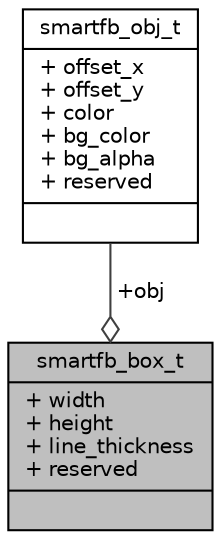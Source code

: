 digraph "smartfb_box_t"
{
 // INTERACTIVE_SVG=YES
 // LATEX_PDF_SIZE
  bgcolor="transparent";
  edge [fontname="Helvetica",fontsize="10",labelfontname="Helvetica",labelfontsize="10"];
  node [fontname="Helvetica",fontsize="10",shape=record];
  Node1 [label="{smartfb_box_t\n|+ width\l+ height\l+ line_thickness\l+ reserved\l|}",height=0.2,width=0.4,color="black", fillcolor="grey75", style="filled", fontcolor="black",tooltip="Description of box parameters."];
  Node2 -> Node1 [color="grey25",fontsize="10",style="solid",label=" +obj" ,arrowhead="odiamond",fontname="Helvetica"];
  Node2 [label="{smartfb_obj_t\n|+ offset_x\l+ offset_y\l+ color\l+ bg_color\l+ bg_alpha\l+ reserved\l|}",height=0.2,width=0.4,color="black",URL="$d9/d50/structsmartfb__obj__t.html",tooltip="Description of object parameters."];
}
